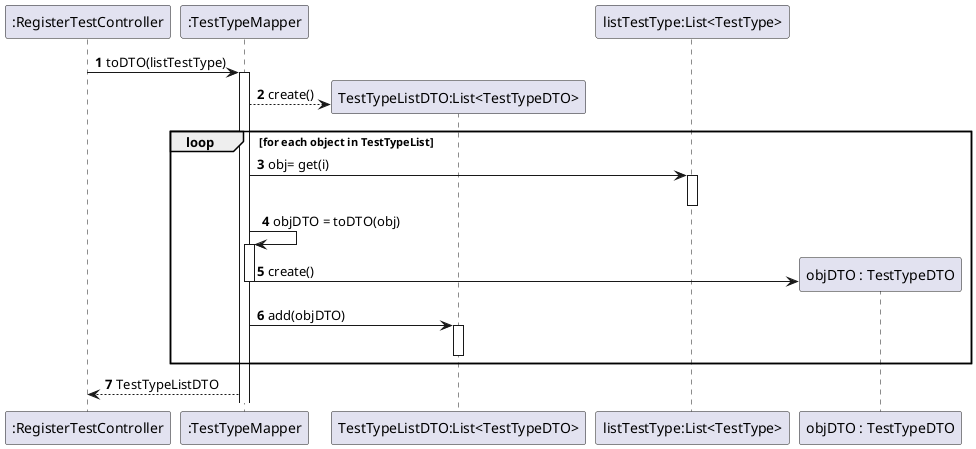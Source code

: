 @startuml
'https://plantuml.com/sequence-diagram

autonumber
participant ":RegisterTestController" as CTRL
participant ":TestTypeMapper" as MapperTT

CTRL -> MapperTT :toDTO(listTestType)
activate MapperTT
MapperTT --> "TestTypeListDTO:List<TestTypeDTO>"** :create()
loop for each object in TestTypeList
MapperTT -> "listTestType:List<TestType>" : obj= get(i)
activate "listTestType:List<TestType>"
deactivate "listTestType:List<TestType>"
MapperTT -> MapperTT : objDTO = toDTO(obj)
activate MapperTT
MapperTT -> "objDTO : TestTypeDTO"** : create()
deactivate MapperTT
MapperTT -> "TestTypeListDTO:List<TestTypeDTO>" : add(objDTO)
activate "TestTypeListDTO:List<TestTypeDTO>"
deactivate "TestTypeListDTO:List<TestTypeDTO>"
end
MapperTT --> CTRL : TestTypeListDTO
@enduml